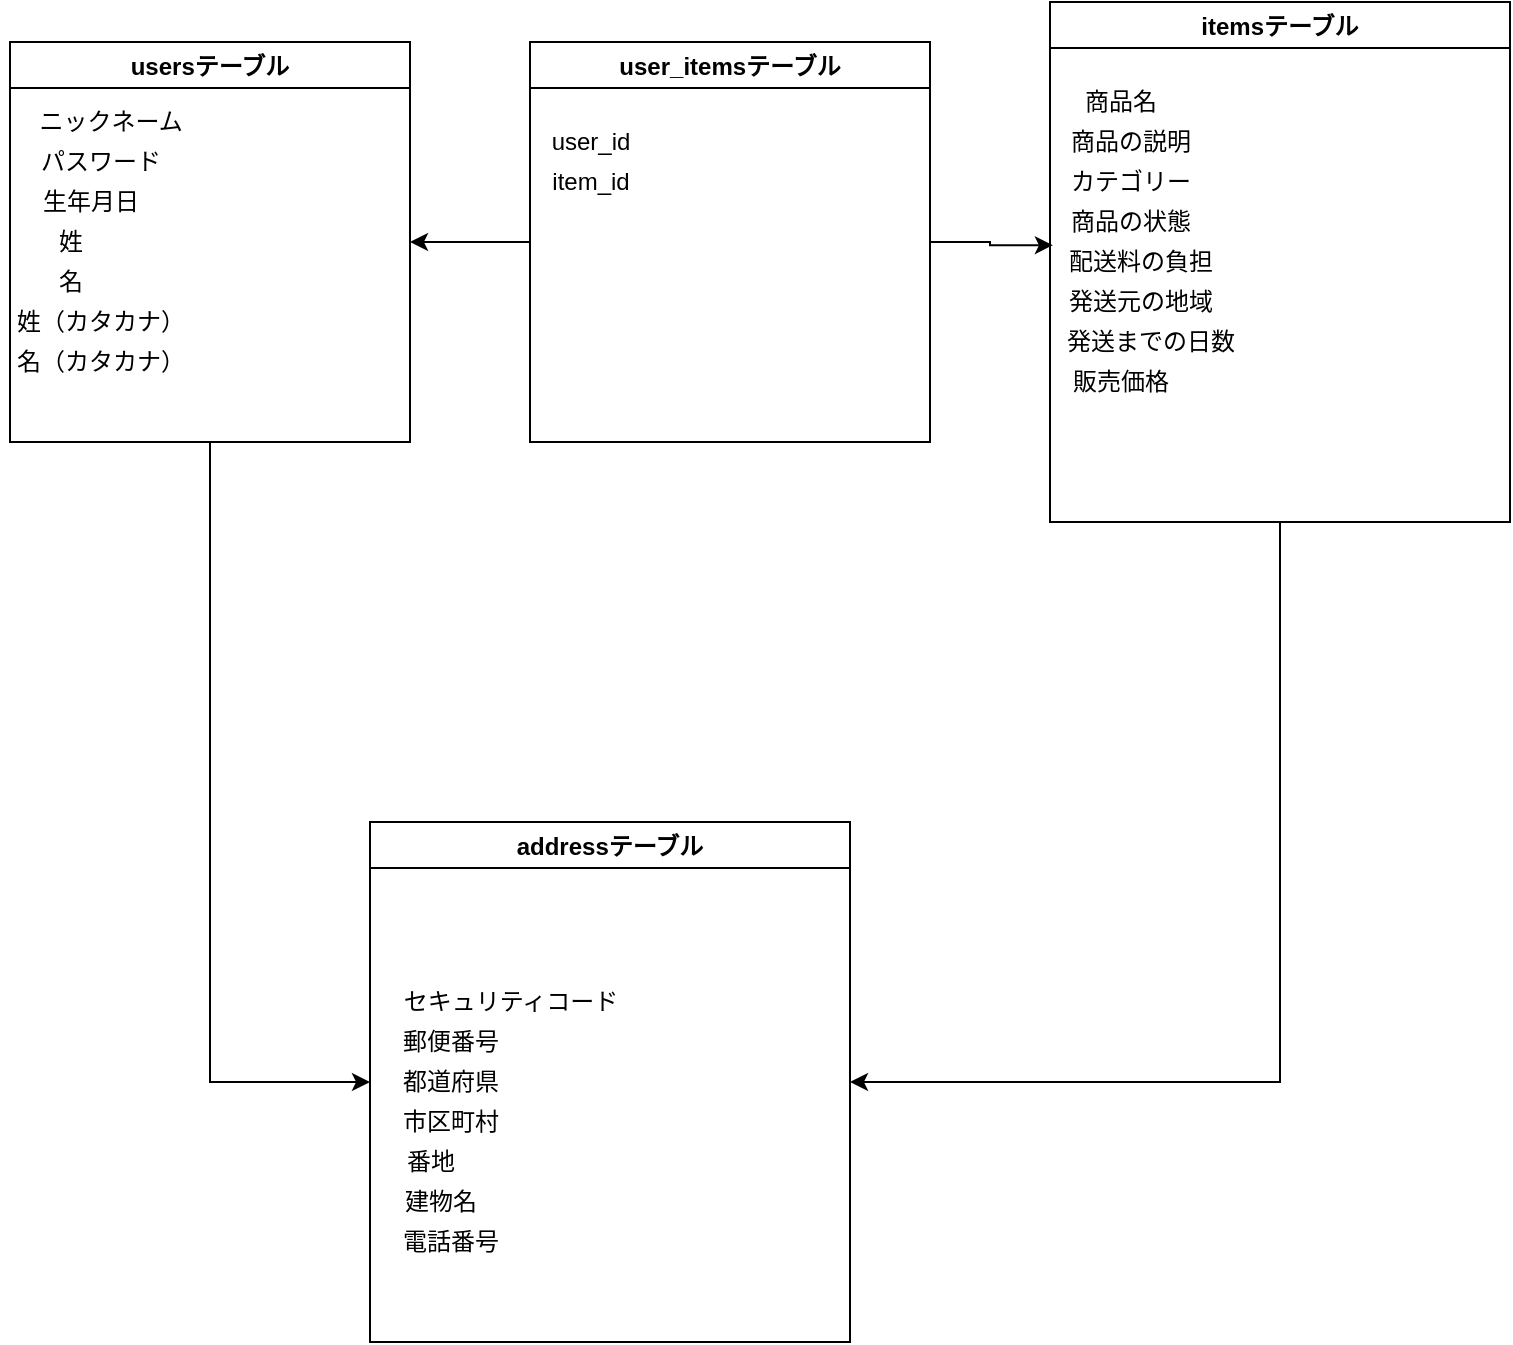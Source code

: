 <mxfile version="13.10.0" type="embed">
    <diagram id="duKqR2IIZactQ63X0hb9" name="Page-1">
        <mxGraphModel dx="1016" dy="859" grid="1" gridSize="10" guides="1" tooltips="1" connect="1" arrows="1" fold="1" page="1" pageScale="1" pageWidth="827" pageHeight="1169" math="0" shadow="0">
            <root>
                <mxCell id="0"/>
                <mxCell id="1" parent="0"/>
                <mxCell id="32" style="edgeStyle=orthogonalEdgeStyle;rounded=0;orthogonalLoop=1;jettySize=auto;html=1;exitX=1;exitY=0.5;exitDx=0;exitDy=0;" edge="1" parent="1" source="2">
                    <mxGeometry relative="1" as="geometry">
                        <mxPoint x="240" y="180" as="targetPoint"/>
                    </mxGeometry>
                </mxCell>
                <mxCell id="34" style="edgeStyle=orthogonalEdgeStyle;rounded=0;orthogonalLoop=1;jettySize=auto;html=1;exitX=0.5;exitY=1;exitDx=0;exitDy=0;entryX=0;entryY=0.5;entryDx=0;entryDy=0;" edge="1" parent="1" source="2" target="4">
                    <mxGeometry relative="1" as="geometry"/>
                </mxCell>
                <mxCell id="2" value="usersテーブル" style="swimlane;" vertex="1" parent="1">
                    <mxGeometry x="40" y="80" width="200" height="200" as="geometry"/>
                </mxCell>
                <mxCell id="6" value="パスワード" style="text;html=1;align=center;verticalAlign=middle;resizable=0;points=[];autosize=1;" vertex="1" parent="2">
                    <mxGeometry x="10" y="50" width="70" height="20" as="geometry"/>
                </mxCell>
                <mxCell id="5" value="ニックネーム" style="text;html=1;align=center;verticalAlign=middle;resizable=0;points=[];autosize=1;" vertex="1" parent="2">
                    <mxGeometry x="5" y="30" width="90" height="20" as="geometry"/>
                </mxCell>
                <mxCell id="7" value="生年月日" style="text;html=1;align=center;verticalAlign=middle;resizable=0;points=[];autosize=1;" vertex="1" parent="2">
                    <mxGeometry x="10" y="70" width="60" height="20" as="geometry"/>
                </mxCell>
                <mxCell id="8" value="姓" style="text;html=1;align=center;verticalAlign=middle;resizable=0;points=[];autosize=1;" vertex="1" parent="2">
                    <mxGeometry x="15" y="90" width="30" height="20" as="geometry"/>
                </mxCell>
                <mxCell id="9" value="名" style="text;html=1;align=center;verticalAlign=middle;resizable=0;points=[];autosize=1;" vertex="1" parent="2">
                    <mxGeometry x="15" y="110" width="30" height="20" as="geometry"/>
                </mxCell>
                <mxCell id="40" value="姓（カタカナ）" style="text;html=1;align=center;verticalAlign=middle;resizable=0;points=[];autosize=1;" vertex="1" parent="2">
                    <mxGeometry x="-5" y="130" width="100" height="20" as="geometry"/>
                </mxCell>
                <mxCell id="41" value="名（カタカナ）" style="text;html=1;align=center;verticalAlign=middle;resizable=0;points=[];autosize=1;" vertex="1" parent="2">
                    <mxGeometry x="-5" y="150" width="100" height="20" as="geometry"/>
                </mxCell>
                <mxCell id="33" style="edgeStyle=orthogonalEdgeStyle;rounded=0;orthogonalLoop=1;jettySize=auto;html=1;exitX=0.5;exitY=1;exitDx=0;exitDy=0;entryX=1;entryY=0.5;entryDx=0;entryDy=0;" edge="1" parent="1" source="3" target="4">
                    <mxGeometry relative="1" as="geometry"/>
                </mxCell>
                <mxCell id="3" value="itemsテーブル" style="swimlane;" vertex="1" parent="1">
                    <mxGeometry x="560" y="60" width="230" height="260" as="geometry"/>
                </mxCell>
                <mxCell id="14" value="カテゴリー" style="text;html=1;align=center;verticalAlign=middle;resizable=0;points=[];autosize=1;" vertex="1" parent="3">
                    <mxGeometry y="80" width="80" height="20" as="geometry"/>
                </mxCell>
                <mxCell id="15" value="商品の状態" style="text;html=1;align=center;verticalAlign=middle;resizable=0;points=[];autosize=1;" vertex="1" parent="3">
                    <mxGeometry y="100" width="80" height="20" as="geometry"/>
                </mxCell>
                <mxCell id="16" value="配送料の負担" style="text;html=1;align=center;verticalAlign=middle;resizable=0;points=[];autosize=1;" vertex="1" parent="3">
                    <mxGeometry y="120" width="90" height="20" as="geometry"/>
                </mxCell>
                <mxCell id="11" value="商品名" style="text;html=1;align=center;verticalAlign=middle;resizable=0;points=[];autosize=1;" vertex="1" parent="3">
                    <mxGeometry x="10" y="40" width="50" height="20" as="geometry"/>
                </mxCell>
                <mxCell id="12" value="商品の説明" style="text;html=1;align=center;verticalAlign=middle;resizable=0;points=[];autosize=1;" vertex="1" parent="3">
                    <mxGeometry y="60" width="80" height="20" as="geometry"/>
                </mxCell>
                <mxCell id="18" value="発送元の地域" style="text;html=1;align=center;verticalAlign=middle;resizable=0;points=[];autosize=1;" vertex="1" parent="3">
                    <mxGeometry y="140" width="90" height="20" as="geometry"/>
                </mxCell>
                <mxCell id="19" value="発送までの日数" style="text;html=1;align=center;verticalAlign=middle;resizable=0;points=[];autosize=1;" vertex="1" parent="3">
                    <mxGeometry y="160" width="100" height="20" as="geometry"/>
                </mxCell>
                <mxCell id="20" value="販売価格" style="text;html=1;align=center;verticalAlign=middle;resizable=0;points=[];autosize=1;" vertex="1" parent="3">
                    <mxGeometry x="5" y="180" width="60" height="20" as="geometry"/>
                </mxCell>
                <mxCell id="4" value="addressテーブル" style="swimlane;" vertex="1" parent="1">
                    <mxGeometry x="220" y="470" width="240" height="260" as="geometry"/>
                </mxCell>
                <mxCell id="23" value="セキュリティコード" style="text;html=1;align=center;verticalAlign=middle;resizable=0;points=[];autosize=1;" vertex="1" parent="4">
                    <mxGeometry x="10" y="80" width="120" height="20" as="geometry"/>
                </mxCell>
                <mxCell id="24" value="郵便番号" style="text;html=1;align=center;verticalAlign=middle;resizable=0;points=[];autosize=1;" vertex="1" parent="4">
                    <mxGeometry x="10" y="100" width="60" height="20" as="geometry"/>
                </mxCell>
                <mxCell id="25" value="都道府県" style="text;html=1;align=center;verticalAlign=middle;resizable=0;points=[];autosize=1;" vertex="1" parent="4">
                    <mxGeometry x="10" y="120" width="60" height="20" as="geometry"/>
                </mxCell>
                <mxCell id="26" value="市区町村" style="text;html=1;align=center;verticalAlign=middle;resizable=0;points=[];autosize=1;" vertex="1" parent="4">
                    <mxGeometry x="10" y="140" width="60" height="20" as="geometry"/>
                </mxCell>
                <mxCell id="27" value="番地" style="text;html=1;align=center;verticalAlign=middle;resizable=0;points=[];autosize=1;" vertex="1" parent="4">
                    <mxGeometry x="10" y="160" width="40" height="20" as="geometry"/>
                </mxCell>
                <mxCell id="29" value="建物名" style="text;html=1;align=center;verticalAlign=middle;resizable=0;points=[];autosize=1;" vertex="1" parent="4">
                    <mxGeometry x="10" y="180" width="50" height="20" as="geometry"/>
                </mxCell>
                <mxCell id="31" value="電話番号" style="text;html=1;align=center;verticalAlign=middle;resizable=0;points=[];autosize=1;" vertex="1" parent="4">
                    <mxGeometry x="10" y="200" width="60" height="20" as="geometry"/>
                </mxCell>
                <mxCell id="38" style="edgeStyle=orthogonalEdgeStyle;rounded=0;orthogonalLoop=1;jettySize=auto;html=1;exitX=0;exitY=0.5;exitDx=0;exitDy=0;entryX=1;entryY=0.5;entryDx=0;entryDy=0;" edge="1" parent="1" source="35" target="2">
                    <mxGeometry relative="1" as="geometry"/>
                </mxCell>
                <mxCell id="39" style="edgeStyle=orthogonalEdgeStyle;rounded=0;orthogonalLoop=1;jettySize=auto;html=1;exitX=1;exitY=0.5;exitDx=0;exitDy=0;entryX=0.016;entryY=0.08;entryDx=0;entryDy=0;entryPerimeter=0;" edge="1" parent="1" source="35" target="16">
                    <mxGeometry relative="1" as="geometry"/>
                </mxCell>
                <mxCell id="35" value="user_itemsテーブル" style="swimlane;" vertex="1" parent="1">
                    <mxGeometry x="300" y="80" width="200" height="200" as="geometry"/>
                </mxCell>
                <mxCell id="37" value="item_id" style="text;html=1;align=center;verticalAlign=middle;resizable=0;points=[];autosize=1;" vertex="1" parent="35">
                    <mxGeometry x="5" y="60" width="50" height="20" as="geometry"/>
                </mxCell>
                <mxCell id="36" value="user_id" style="text;html=1;align=center;verticalAlign=middle;resizable=0;points=[];autosize=1;" vertex="1" parent="1">
                    <mxGeometry x="305" y="120" width="50" height="20" as="geometry"/>
                </mxCell>
            </root>
        </mxGraphModel>
    </diagram>
</mxfile>